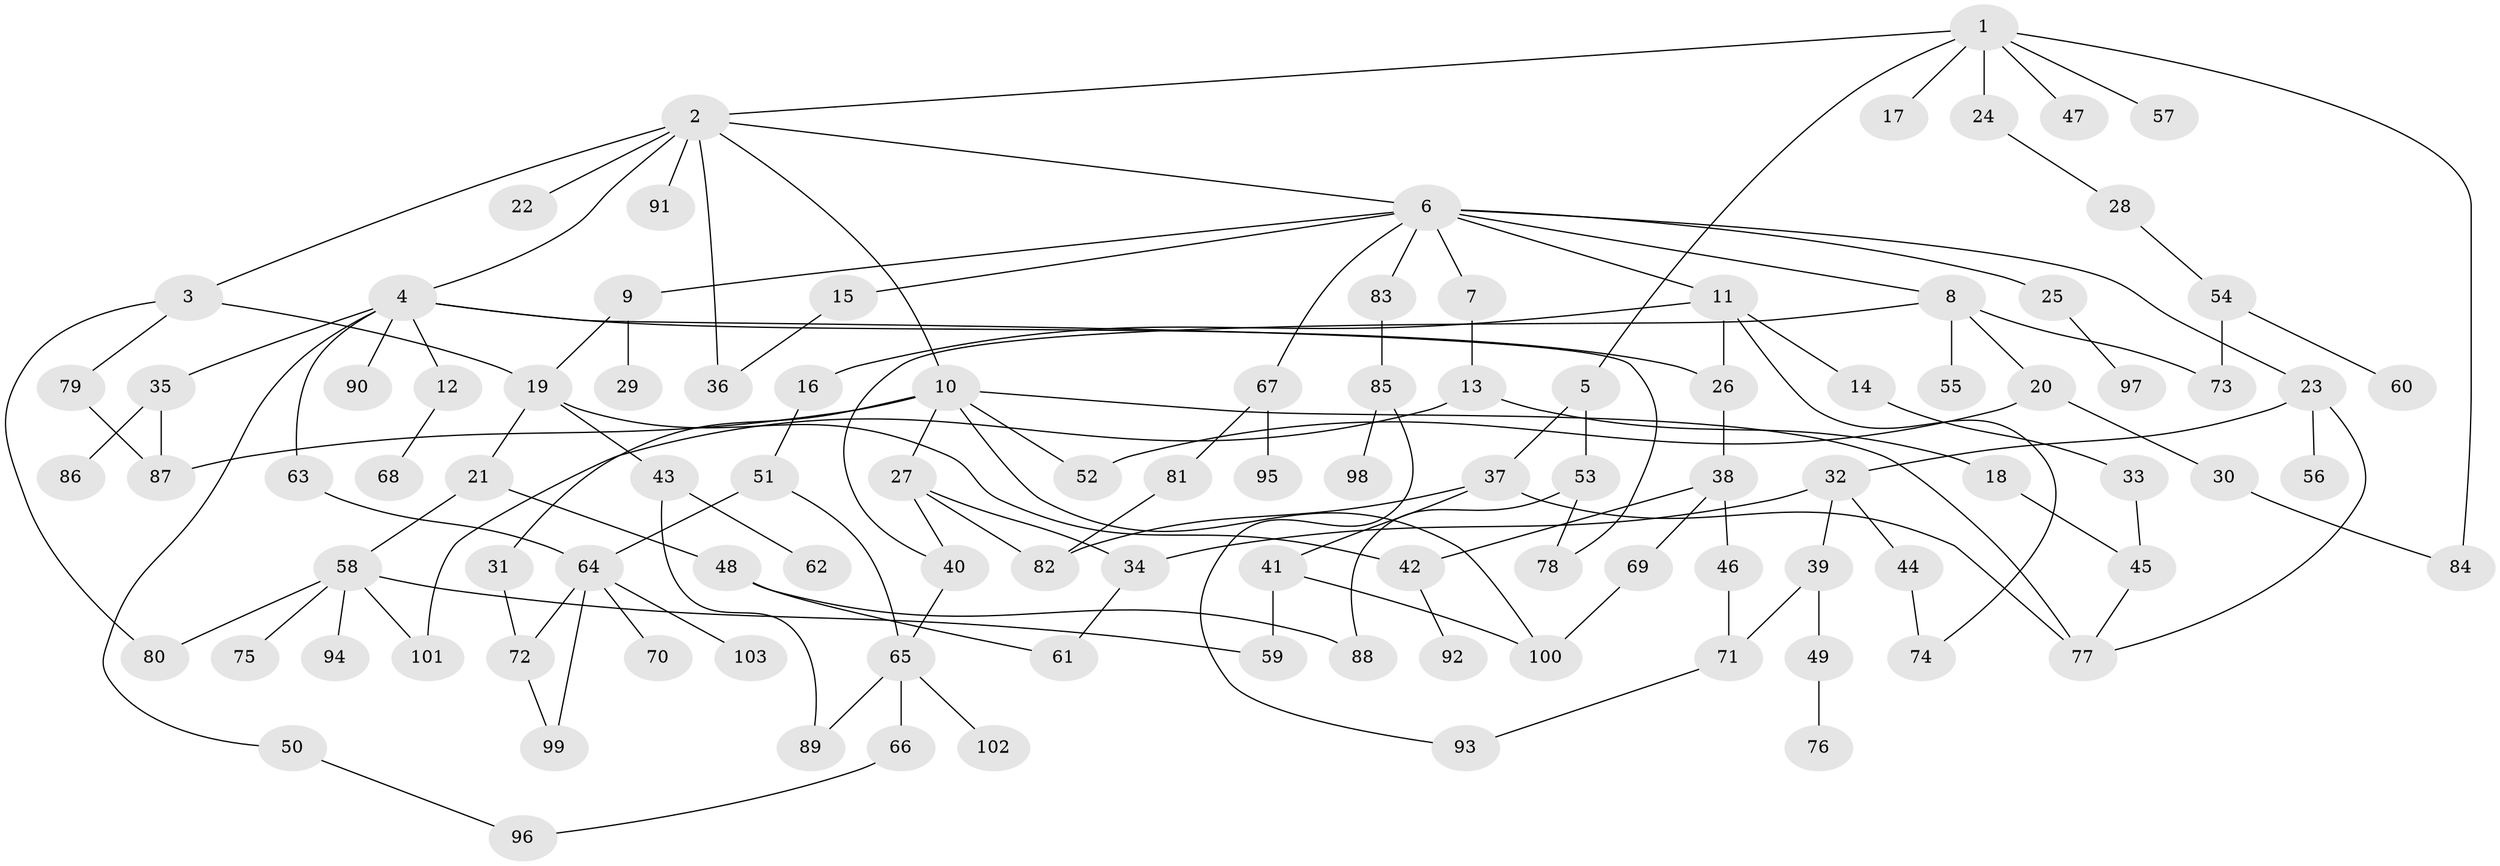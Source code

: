// Generated by graph-tools (version 1.1) at 2025/13/03/09/25 04:13:14]
// undirected, 103 vertices, 136 edges
graph export_dot {
graph [start="1"]
  node [color=gray90,style=filled];
  1;
  2;
  3;
  4;
  5;
  6;
  7;
  8;
  9;
  10;
  11;
  12;
  13;
  14;
  15;
  16;
  17;
  18;
  19;
  20;
  21;
  22;
  23;
  24;
  25;
  26;
  27;
  28;
  29;
  30;
  31;
  32;
  33;
  34;
  35;
  36;
  37;
  38;
  39;
  40;
  41;
  42;
  43;
  44;
  45;
  46;
  47;
  48;
  49;
  50;
  51;
  52;
  53;
  54;
  55;
  56;
  57;
  58;
  59;
  60;
  61;
  62;
  63;
  64;
  65;
  66;
  67;
  68;
  69;
  70;
  71;
  72;
  73;
  74;
  75;
  76;
  77;
  78;
  79;
  80;
  81;
  82;
  83;
  84;
  85;
  86;
  87;
  88;
  89;
  90;
  91;
  92;
  93;
  94;
  95;
  96;
  97;
  98;
  99;
  100;
  101;
  102;
  103;
  1 -- 2;
  1 -- 5;
  1 -- 17;
  1 -- 24;
  1 -- 47;
  1 -- 57;
  1 -- 84;
  2 -- 3;
  2 -- 4;
  2 -- 6;
  2 -- 10;
  2 -- 22;
  2 -- 91;
  2 -- 36;
  3 -- 79;
  3 -- 80;
  3 -- 19;
  4 -- 12;
  4 -- 35;
  4 -- 50;
  4 -- 63;
  4 -- 78;
  4 -- 90;
  4 -- 26;
  5 -- 37;
  5 -- 53;
  6 -- 7;
  6 -- 8;
  6 -- 9;
  6 -- 11;
  6 -- 15;
  6 -- 23;
  6 -- 25;
  6 -- 67;
  6 -- 83;
  7 -- 13;
  8 -- 20;
  8 -- 55;
  8 -- 40;
  8 -- 73;
  9 -- 19;
  9 -- 29;
  10 -- 27;
  10 -- 31;
  10 -- 100;
  10 -- 87;
  10 -- 77;
  10 -- 52;
  11 -- 14;
  11 -- 16;
  11 -- 26;
  11 -- 74;
  12 -- 68;
  13 -- 18;
  13 -- 101;
  14 -- 33;
  15 -- 36;
  16 -- 51;
  18 -- 45;
  19 -- 21;
  19 -- 43;
  19 -- 42;
  20 -- 30;
  20 -- 52;
  21 -- 48;
  21 -- 58;
  23 -- 32;
  23 -- 56;
  23 -- 77;
  24 -- 28;
  25 -- 97;
  26 -- 38;
  27 -- 40;
  27 -- 34;
  27 -- 82;
  28 -- 54;
  30 -- 84;
  31 -- 72;
  32 -- 34;
  32 -- 39;
  32 -- 44;
  33 -- 45;
  34 -- 61;
  35 -- 86;
  35 -- 87;
  37 -- 41;
  37 -- 82;
  37 -- 77;
  38 -- 42;
  38 -- 46;
  38 -- 69;
  39 -- 49;
  39 -- 71;
  40 -- 65;
  41 -- 59;
  41 -- 100;
  42 -- 92;
  43 -- 62;
  43 -- 89;
  44 -- 74;
  45 -- 77;
  46 -- 71;
  48 -- 61;
  48 -- 88;
  49 -- 76;
  50 -- 96;
  51 -- 65;
  51 -- 64;
  53 -- 88;
  53 -- 78;
  54 -- 60;
  54 -- 73;
  58 -- 75;
  58 -- 94;
  58 -- 59;
  58 -- 101;
  58 -- 80;
  63 -- 64;
  64 -- 70;
  64 -- 72;
  64 -- 99;
  64 -- 103;
  65 -- 66;
  65 -- 102;
  65 -- 89;
  66 -- 96;
  67 -- 81;
  67 -- 95;
  69 -- 100;
  71 -- 93;
  72 -- 99;
  79 -- 87;
  81 -- 82;
  83 -- 85;
  85 -- 98;
  85 -- 93;
}
